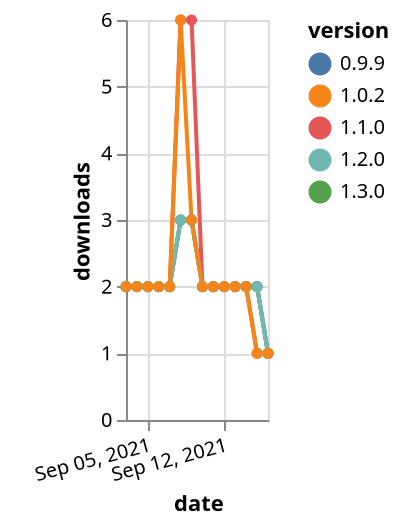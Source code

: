 {"$schema": "https://vega.github.io/schema/vega-lite/v5.json", "description": "A simple bar chart with embedded data.", "data": {"values": [{"date": "2021-09-03", "total": 2790, "delta": 2, "version": "1.1.0"}, {"date": "2021-09-04", "total": 2792, "delta": 2, "version": "1.1.0"}, {"date": "2021-09-05", "total": 2794, "delta": 2, "version": "1.1.0"}, {"date": "2021-09-06", "total": 2796, "delta": 2, "version": "1.1.0"}, {"date": "2021-09-07", "total": 2798, "delta": 2, "version": "1.1.0"}, {"date": "2021-09-08", "total": 2804, "delta": 6, "version": "1.1.0"}, {"date": "2021-09-09", "total": 2810, "delta": 6, "version": "1.1.0"}, {"date": "2021-09-10", "total": 2812, "delta": 2, "version": "1.1.0"}, {"date": "2021-09-11", "total": 2814, "delta": 2, "version": "1.1.0"}, {"date": "2021-09-12", "total": 2816, "delta": 2, "version": "1.1.0"}, {"date": "2021-09-13", "total": 2818, "delta": 2, "version": "1.1.0"}, {"date": "2021-09-14", "total": 2820, "delta": 2, "version": "1.1.0"}, {"date": "2021-09-15", "total": 2821, "delta": 1, "version": "1.1.0"}, {"date": "2021-09-16", "total": 2822, "delta": 1, "version": "1.1.0"}, {"date": "2021-09-03", "total": 2325, "delta": 2, "version": "0.9.9"}, {"date": "2021-09-04", "total": 2327, "delta": 2, "version": "0.9.9"}, {"date": "2021-09-05", "total": 2329, "delta": 2, "version": "0.9.9"}, {"date": "2021-09-06", "total": 2331, "delta": 2, "version": "0.9.9"}, {"date": "2021-09-07", "total": 2333, "delta": 2, "version": "0.9.9"}, {"date": "2021-09-08", "total": 2336, "delta": 3, "version": "0.9.9"}, {"date": "2021-09-09", "total": 2339, "delta": 3, "version": "0.9.9"}, {"date": "2021-09-10", "total": 2341, "delta": 2, "version": "0.9.9"}, {"date": "2021-09-11", "total": 2343, "delta": 2, "version": "0.9.9"}, {"date": "2021-09-12", "total": 2345, "delta": 2, "version": "0.9.9"}, {"date": "2021-09-13", "total": 2347, "delta": 2, "version": "0.9.9"}, {"date": "2021-09-14", "total": 2349, "delta": 2, "version": "0.9.9"}, {"date": "2021-09-15", "total": 2351, "delta": 2, "version": "0.9.9"}, {"date": "2021-09-16", "total": 2352, "delta": 1, "version": "0.9.9"}, {"date": "2021-09-03", "total": 1884, "delta": 2, "version": "1.3.0"}, {"date": "2021-09-04", "total": 1886, "delta": 2, "version": "1.3.0"}, {"date": "2021-09-05", "total": 1888, "delta": 2, "version": "1.3.0"}, {"date": "2021-09-06", "total": 1890, "delta": 2, "version": "1.3.0"}, {"date": "2021-09-07", "total": 1892, "delta": 2, "version": "1.3.0"}, {"date": "2021-09-08", "total": 1895, "delta": 3, "version": "1.3.0"}, {"date": "2021-09-09", "total": 1898, "delta": 3, "version": "1.3.0"}, {"date": "2021-09-10", "total": 1900, "delta": 2, "version": "1.3.0"}, {"date": "2021-09-11", "total": 1902, "delta": 2, "version": "1.3.0"}, {"date": "2021-09-12", "total": 1904, "delta": 2, "version": "1.3.0"}, {"date": "2021-09-13", "total": 1906, "delta": 2, "version": "1.3.0"}, {"date": "2021-09-14", "total": 1908, "delta": 2, "version": "1.3.0"}, {"date": "2021-09-15", "total": 1910, "delta": 2, "version": "1.3.0"}, {"date": "2021-09-16", "total": 1911, "delta": 1, "version": "1.3.0"}, {"date": "2021-09-03", "total": 1901, "delta": 2, "version": "1.2.0"}, {"date": "2021-09-04", "total": 1903, "delta": 2, "version": "1.2.0"}, {"date": "2021-09-05", "total": 1905, "delta": 2, "version": "1.2.0"}, {"date": "2021-09-06", "total": 1907, "delta": 2, "version": "1.2.0"}, {"date": "2021-09-07", "total": 1909, "delta": 2, "version": "1.2.0"}, {"date": "2021-09-08", "total": 1912, "delta": 3, "version": "1.2.0"}, {"date": "2021-09-09", "total": 1915, "delta": 3, "version": "1.2.0"}, {"date": "2021-09-10", "total": 1917, "delta": 2, "version": "1.2.0"}, {"date": "2021-09-11", "total": 1919, "delta": 2, "version": "1.2.0"}, {"date": "2021-09-12", "total": 1921, "delta": 2, "version": "1.2.0"}, {"date": "2021-09-13", "total": 1923, "delta": 2, "version": "1.2.0"}, {"date": "2021-09-14", "total": 1925, "delta": 2, "version": "1.2.0"}, {"date": "2021-09-15", "total": 1927, "delta": 2, "version": "1.2.0"}, {"date": "2021-09-16", "total": 1928, "delta": 1, "version": "1.2.0"}, {"date": "2021-09-03", "total": 2725, "delta": 2, "version": "1.0.2"}, {"date": "2021-09-04", "total": 2727, "delta": 2, "version": "1.0.2"}, {"date": "2021-09-05", "total": 2729, "delta": 2, "version": "1.0.2"}, {"date": "2021-09-06", "total": 2731, "delta": 2, "version": "1.0.2"}, {"date": "2021-09-07", "total": 2733, "delta": 2, "version": "1.0.2"}, {"date": "2021-09-08", "total": 2739, "delta": 6, "version": "1.0.2"}, {"date": "2021-09-09", "total": 2742, "delta": 3, "version": "1.0.2"}, {"date": "2021-09-10", "total": 2744, "delta": 2, "version": "1.0.2"}, {"date": "2021-09-11", "total": 2746, "delta": 2, "version": "1.0.2"}, {"date": "2021-09-12", "total": 2748, "delta": 2, "version": "1.0.2"}, {"date": "2021-09-13", "total": 2750, "delta": 2, "version": "1.0.2"}, {"date": "2021-09-14", "total": 2752, "delta": 2, "version": "1.0.2"}, {"date": "2021-09-15", "total": 2753, "delta": 1, "version": "1.0.2"}, {"date": "2021-09-16", "total": 2754, "delta": 1, "version": "1.0.2"}]}, "width": "container", "mark": {"type": "line", "point": {"filled": true}}, "encoding": {"x": {"field": "date", "type": "temporal", "timeUnit": "yearmonthdate", "title": "date", "axis": {"labelAngle": -15}}, "y": {"field": "delta", "type": "quantitative", "title": "downloads"}, "color": {"field": "version", "type": "nominal"}, "tooltip": {"field": "delta"}}}